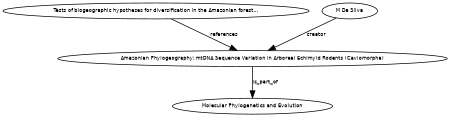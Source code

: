 digraph G {
size="3,3";
node [fontsize=7, fontname="Helvetica"];
edge [fontsize=7, fontname="Helvetica"];
node0 [label="Amazonian Phylogeography: mtDNA Sequence Variation in Arboreal Echimyid Rodents (Caviomorpha)", width=0.27433100247,height=0.27433100247];
node1 [label="Tests of biogeographic hypotheses for diversification in the Amazonian forest...", width=0.27433100247,height=0.27433100247];
node2 [label="M Da Silva", width=0.27433100247,height=0.27433100247];
node3 [label="Molecular Phylogenetics and Evolution", width=0.27433100247,height=0.27433100247];
node1 -> node0 [label="references"];
node2 -> node0 [label="creator"];
node0 -> node3 [label="is_part_of"];
}

